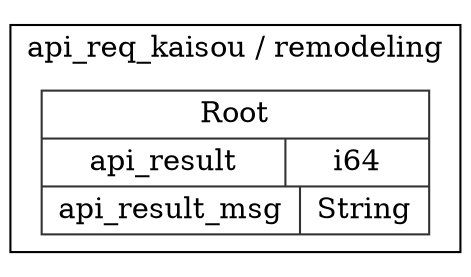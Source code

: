 digraph {
  rankdir=LR;
  subgraph cluster_0 {
    label="api_req_kaisou / remodeling";
    node [style="filled", color=white, style="solid", color=gray20];
    api_req_kaisou__remodeling__Root [label="<Root> Root  | { api_result | <api_result> i64 } | { api_result_msg | <api_result_msg> String }", shape=record];
  }
}
